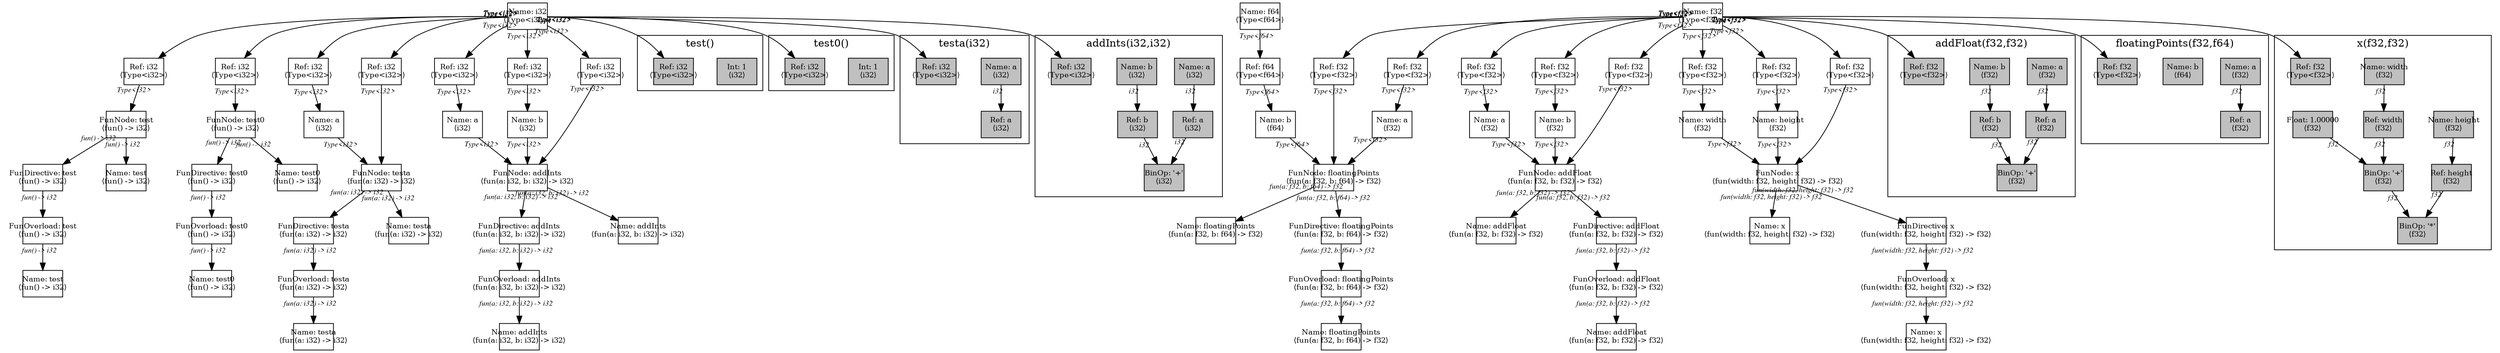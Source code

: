 digraph Document {
  node [shape=box,fixedsize=shape fontsize=10]
  1 [label="Name: i32\n⟨Type<i32>⟩", fillcolor=grey];
  2 [label="Name: f32\n⟨Type<f32>⟩", fillcolor=grey];
  3 [label="Name: f64\n⟨Type<f64>⟩", fillcolor=grey];
  4 [label="FunOverload: test\n⟨fun() -> i32⟩", fillcolor=grey];
  5 [label="FunDirective: test\n⟨fun() -> i32⟩", fillcolor=grey];
  6 [label="FunNode: test\n⟨fun() -> i32⟩", fillcolor=grey];
  7 [label="Ref: i32\n⟨Type<i32>⟩", fillcolor=grey];
  8 [label="Name: test\n⟨fun() -> i32⟩", fillcolor=grey];
  9 [label="Name: test\n⟨fun() -> i32⟩", fillcolor=grey];
  10 [label="FunOverload: test0\n⟨fun() -> i32⟩", fillcolor=grey];
  11 [label="FunDirective: test0\n⟨fun() -> i32⟩", fillcolor=grey];
  12 [label="FunNode: test0\n⟨fun() -> i32⟩", fillcolor=grey];
  13 [label="Ref: i32\n⟨Type<i32>⟩", fillcolor=grey];
  14 [label="Name: test0\n⟨fun() -> i32⟩", fillcolor=grey];
  15 [label="Name: test0\n⟨fun() -> i32⟩", fillcolor=grey];
  16 [label="FunOverload: testa\n⟨fun(a: i32) -> i32⟩", fillcolor=grey];
  17 [label="FunDirective: testa\n⟨fun(a: i32) -> i32⟩", fillcolor=grey];
  18 [label="FunNode: testa\n⟨fun(a: i32) -> i32⟩", fillcolor=grey];
  19 [label="Ref: i32\n⟨Type<i32>⟩", fillcolor=grey];
  20 [label="Name: a\n⟨i32⟩", fillcolor=grey];
  21 [label="Ref: i32\n⟨Type<i32>⟩", fillcolor=grey];
  22 [label="Name: testa\n⟨fun(a: i32) -> i32⟩", fillcolor=grey];
  23 [label="Name: testa\n⟨fun(a: i32) -> i32⟩", fillcolor=grey];
  24 [label="FunOverload: floatingPoints\n⟨fun(a: f32, b: f64) -> f32⟩", fillcolor=grey];
  25 [label="FunDirective: floatingPoints\n⟨fun(a: f32, b: f64) -> f32⟩", fillcolor=grey];
  26 [label="FunNode: floatingPoints\n⟨fun(a: f32, b: f64) -> f32⟩", fillcolor=grey];
  27 [label="Ref: f32\n⟨Type<f32>⟩", fillcolor=grey];
  28 [label="Name: a\n⟨f32⟩", fillcolor=grey];
  29 [label="Ref: f64\n⟨Type<f64>⟩", fillcolor=grey];
  30 [label="Name: b\n⟨f64⟩", fillcolor=grey];
  31 [label="Ref: f32\n⟨Type<f32>⟩", fillcolor=grey];
  32 [label="Name: floatingPoints\n⟨fun(a: f32, b: f64) -> f32⟩", fillcolor=grey];
  33 [label="Name: floatingPoints\n⟨fun(a: f32, b: f64) -> f32⟩", fillcolor=grey];
  34 [label="FunOverload: addFloat\n⟨fun(a: f32, b: f32) -> f32⟩", fillcolor=grey];
  35 [label="FunDirective: addFloat\n⟨fun(a: f32, b: f32) -> f32⟩", fillcolor=grey];
  36 [label="FunNode: addFloat\n⟨fun(a: f32, b: f32) -> f32⟩", fillcolor=grey];
  37 [label="Ref: f32\n⟨Type<f32>⟩", fillcolor=grey];
  38 [label="Name: a\n⟨f32⟩", fillcolor=grey];
  39 [label="Ref: f32\n⟨Type<f32>⟩", fillcolor=grey];
  40 [label="Name: b\n⟨f32⟩", fillcolor=grey];
  41 [label="Ref: f32\n⟨Type<f32>⟩", fillcolor=grey];
  42 [label="Name: addFloat\n⟨fun(a: f32, b: f32) -> f32⟩", fillcolor=grey];
  43 [label="Name: addFloat\n⟨fun(a: f32, b: f32) -> f32⟩", fillcolor=grey];
  44 [label="FunOverload: addInts\n⟨fun(a: i32, b: i32) -> i32⟩", fillcolor=grey];
  45 [label="FunDirective: addInts\n⟨fun(a: i32, b: i32) -> i32⟩", fillcolor=grey];
  46 [label="FunNode: addInts\n⟨fun(a: i32, b: i32) -> i32⟩", fillcolor=grey];
  47 [label="Ref: i32\n⟨Type<i32>⟩", fillcolor=grey];
  48 [label="Name: a\n⟨i32⟩", fillcolor=grey];
  49 [label="Ref: i32\n⟨Type<i32>⟩", fillcolor=grey];
  50 [label="Name: b\n⟨i32⟩", fillcolor=grey];
  51 [label="Ref: i32\n⟨Type<i32>⟩", fillcolor=grey];
  52 [label="Name: addInts\n⟨fun(a: i32, b: i32) -> i32⟩", fillcolor=grey];
  53 [label="Name: addInts\n⟨fun(a: i32, b: i32) -> i32⟩", fillcolor=grey];
  54 [label="FunOverload: x\n⟨fun(width: f32, height: f32) -> f32⟩", fillcolor=grey];
  55 [label="FunDirective: x\n⟨fun(width: f32, height: f32) -> f32⟩", fillcolor=grey];
  56 [label="FunNode: x\n⟨fun(width: f32, height: f32) -> f32⟩", fillcolor=grey];
  57 [label="Ref: f32\n⟨Type<f32>⟩", fillcolor=grey];
  58 [label="Name: width\n⟨f32⟩", fillcolor=grey];
  59 [label="Ref: f32\n⟨Type<f32>⟩", fillcolor=grey];
  60 [label="Name: height\n⟨f32⟩", fillcolor=grey];
  61 [label="Ref: f32\n⟨Type<f32>⟩", fillcolor=grey];
  62 [label="Name: x\n⟨fun(width: f32, height: f32) -> f32⟩", fillcolor=grey];
  63 [label="Name: x\n⟨fun(width: f32, height: f32) -> f32⟩", fillcolor=grey];
  subgraph cluster0 {
    node [style=filled, fillcolor=grey];
    64 [label="Int: 1\n⟨i32⟩", fillcolor=grey];
    65 [label="Ref: i32\n⟨Type<i32>⟩", fillcolor=grey];
  label = "test()";
}
  subgraph cluster1 {
    node [style=filled, fillcolor=grey];
    66 [label="Int: 1\n⟨i32⟩", fillcolor=grey];
    67 [label="Ref: i32\n⟨Type<i32>⟩", fillcolor=grey];
  label = "test0()";
}
  subgraph cluster2 {
    node [style=filled, fillcolor=grey];
    68 [label="Name: a\n⟨i32⟩", fillcolor=grey];
    69 [label="Ref: a\n⟨i32⟩", fillcolor=grey];
    70 [label="Ref: i32\n⟨Type<i32>⟩", fillcolor=grey];
    68 -> 69[taillabel="i32" labeldistance="1" fontname="times  italic" fontsize = 10 color="black" ];
  label = "testa(i32)";
}
  subgraph cluster3 {
    node [style=filled, fillcolor=grey];
    71 [label="Name: a\n⟨i32⟩", fillcolor=grey];
    72 [label="Name: b\n⟨i32⟩", fillcolor=grey];
    73 [label="BinOp: '+'\n⟨i32⟩", fillcolor=grey];
    74 [label="Ref: a\n⟨i32⟩", fillcolor=grey];
    75 [label="Ref: b\n⟨i32⟩", fillcolor=grey];
    76 [label="Ref: i32\n⟨Type<i32>⟩", fillcolor=grey];
    71 -> 74[taillabel="i32" labeldistance="1" fontname="times  italic" fontsize = 10 color="black" ];
    72 -> 75[taillabel="i32" labeldistance="1" fontname="times  italic" fontsize = 10 color="black" ];
    74 -> 73[taillabel="i32" labeldistance="1" fontname="times  italic" fontsize = 10 color="black" ];
    75 -> 73[taillabel="i32" labeldistance="1" fontname="times  italic" fontsize = 10 color="black" ];
  label = "addInts(i32,i32)";
}
  subgraph cluster4 {
    node [style=filled, fillcolor=grey];
    77 [label="Name: a\n⟨f32⟩", fillcolor=grey];
    78 [label="Name: b\n⟨f32⟩", fillcolor=grey];
    79 [label="BinOp: '+'\n⟨f32⟩", fillcolor=grey];
    80 [label="Ref: a\n⟨f32⟩", fillcolor=grey];
    81 [label="Ref: b\n⟨f32⟩", fillcolor=grey];
    82 [label="Ref: f32\n⟨Type<f32>⟩", fillcolor=grey];
    77 -> 80[taillabel="f32" labeldistance="1" fontname="times  italic" fontsize = 10 color="black" ];
    78 -> 81[taillabel="f32" labeldistance="1" fontname="times  italic" fontsize = 10 color="black" ];
    80 -> 79[taillabel="f32" labeldistance="1" fontname="times  italic" fontsize = 10 color="black" ];
    81 -> 79[taillabel="f32" labeldistance="1" fontname="times  italic" fontsize = 10 color="black" ];
  label = "addFloat(f32,f32)";
}
  subgraph cluster5 {
    node [style=filled, fillcolor=grey];
    83 [label="Name: width\n⟨f32⟩", fillcolor=grey];
    84 [label="Name: height\n⟨f32⟩", fillcolor=grey];
    85 [label="BinOp: '*'\n⟨f32⟩", fillcolor=grey];
    86 [label="BinOp: '+'\n⟨f32⟩", fillcolor=grey];
    87 [label="Ref: width\n⟨f32⟩", fillcolor=grey];
    88 [label="Float: 1.00000\n⟨f32⟩", fillcolor=grey];
    89 [label="Ref: height\n⟨f32⟩", fillcolor=grey];
    90 [label="Ref: f32\n⟨Type<f32>⟩", fillcolor=grey];
    83 -> 87[taillabel="f32" labeldistance="1" fontname="times  italic" fontsize = 10 color="black" ];
    84 -> 89[taillabel="f32" labeldistance="1" fontname="times  italic" fontsize = 10 color="black" ];
    86 -> 85[taillabel="f32" labeldistance="1" fontname="times  italic" fontsize = 10 color="black" ];
    87 -> 86[taillabel="f32" labeldistance="1" fontname="times  italic" fontsize = 10 color="black" ];
    88 -> 86[taillabel="f32" labeldistance="1" fontname="times  italic" fontsize = 10 color="black" ];
    89 -> 85[taillabel="f32" labeldistance="1" fontname="times  italic" fontsize = 10 color="black" ];
  label = "x(f32,f32)";
}
  subgraph cluster6 {
    node [style=filled, fillcolor=grey];
    91 [label="Name: a\n⟨f32⟩", fillcolor=grey];
    92 [label="Name: b\n⟨f64⟩", fillcolor=grey];
    93 [label="Ref: a\n⟨f32⟩", fillcolor=grey];
    94 [label="Ref: f32\n⟨Type<f32>⟩", fillcolor=grey];
    91 -> 93[taillabel="f32" labeldistance="1" fontname="times  italic" fontsize = 10 color="black" ];
  label = "floatingPoints(f32,f64)";
}
  1 -> 7[taillabel="Type<i32>" labeldistance="1" fontname="times  italic" fontsize = 10 color="black" ];
  1 -> 13[taillabel="Type<i32>" labeldistance="1" fontname="times  italic" fontsize = 10 color="black" ];
  1 -> 19[taillabel="Type<i32>" labeldistance="1" fontname="times  italic" fontsize = 10 color="black" ];
  1 -> 21[taillabel="Type<i32>" labeldistance="1" fontname="times  italic" fontsize = 10 color="black" ];
  1 -> 47[taillabel="Type<i32>" labeldistance="1" fontname="times  italic" fontsize = 10 color="black" ];
  1 -> 49[taillabel="Type<i32>" labeldistance="1" fontname="times  italic" fontsize = 10 color="black" ];
  1 -> 51[taillabel="Type<i32>" labeldistance="1" fontname="times  italic" fontsize = 10 color="black" ];
  1 -> 65[taillabel="Type<i32>" labeldistance="1" fontname="times  italic" fontsize = 10 color="black" ];
  1 -> 67[taillabel="Type<i32>" labeldistance="1" fontname="times  italic" fontsize = 10 color="black" ];
  1 -> 70[taillabel="Type<i32>" labeldistance="1" fontname="times  italic" fontsize = 10 color="black" ];
  1 -> 76[taillabel="Type<i32>" labeldistance="1" fontname="times  italic" fontsize = 10 color="black" ];
  2 -> 27[taillabel="Type<f32>" labeldistance="1" fontname="times  italic" fontsize = 10 color="black" ];
  2 -> 31[taillabel="Type<f32>" labeldistance="1" fontname="times  italic" fontsize = 10 color="black" ];
  2 -> 37[taillabel="Type<f32>" labeldistance="1" fontname="times  italic" fontsize = 10 color="black" ];
  2 -> 39[taillabel="Type<f32>" labeldistance="1" fontname="times  italic" fontsize = 10 color="black" ];
  2 -> 41[taillabel="Type<f32>" labeldistance="1" fontname="times  italic" fontsize = 10 color="black" ];
  2 -> 57[taillabel="Type<f32>" labeldistance="1" fontname="times  italic" fontsize = 10 color="black" ];
  2 -> 59[taillabel="Type<f32>" labeldistance="1" fontname="times  italic" fontsize = 10 color="black" ];
  2 -> 61[taillabel="Type<f32>" labeldistance="1" fontname="times  italic" fontsize = 10 color="black" ];
  2 -> 82[taillabel="Type<f32>" labeldistance="1" fontname="times  italic" fontsize = 10 color="black" ];
  2 -> 90[taillabel="Type<f32>" labeldistance="1" fontname="times  italic" fontsize = 10 color="black" ];
  2 -> 94[taillabel="Type<f32>" labeldistance="1" fontname="times  italic" fontsize = 10 color="black" ];
  3 -> 29[taillabel="Type<f64>" labeldistance="1" fontname="times  italic" fontsize = 10 color="black" ];
  4 -> 9[taillabel="fun() -> i32" labeldistance="1" fontname="times  italic" fontsize = 10 color="black" ];
  5 -> 4[taillabel="fun() -> i32" labeldistance="1" fontname="times  italic" fontsize = 10 color="black" ];
  6 -> 8[taillabel="fun() -> i32" labeldistance="1" fontname="times  italic" fontsize = 10 color="black" ];
  6 -> 5[taillabel="fun() -> i32" labeldistance="1" fontname="times  italic" fontsize = 10 color="black" ];
  7 -> 6[taillabel="Type<i32>" labeldistance="1" fontname="times  italic" fontsize = 10 color="black" ];
  10 -> 15[taillabel="fun() -> i32" labeldistance="1" fontname="times  italic" fontsize = 10 color="black" ];
  11 -> 10[taillabel="fun() -> i32" labeldistance="1" fontname="times  italic" fontsize = 10 color="black" ];
  12 -> 14[taillabel="fun() -> i32" labeldistance="1" fontname="times  italic" fontsize = 10 color="black" ];
  12 -> 11[taillabel="fun() -> i32" labeldistance="1" fontname="times  italic" fontsize = 10 color="black" ];
  13 -> 12[taillabel="Type<i32>" labeldistance="1" fontname="times  italic" fontsize = 10 color="black" ];
  16 -> 23[taillabel="fun(a: i32) -> i32" labeldistance="1" fontname="times  italic" fontsize = 10 color="black" ];
  17 -> 16[taillabel="fun(a: i32) -> i32" labeldistance="1" fontname="times  italic" fontsize = 10 color="black" ];
  18 -> 22[taillabel="fun(a: i32) -> i32" labeldistance="1" fontname="times  italic" fontsize = 10 color="black" ];
  18 -> 17[taillabel="fun(a: i32) -> i32" labeldistance="1" fontname="times  italic" fontsize = 10 color="black" ];
  19 -> 20[taillabel="Type<i32>" labeldistance="1" fontname="times  italic" fontsize = 10 color="black" ];
  20 -> 18[taillabel="Type<i32>" labeldistance="1" fontname="times  italic" fontsize = 10 color="black" ];
  21 -> 18[taillabel="Type<i32>" labeldistance="1" fontname="times  italic" fontsize = 10 color="black" ];
  24 -> 33[taillabel="fun(a: f32, b: f64) -> f32" labeldistance="1" fontname="times  italic" fontsize = 10 color="black" ];
  25 -> 24[taillabel="fun(a: f32, b: f64) -> f32" labeldistance="1" fontname="times  italic" fontsize = 10 color="black" ];
  26 -> 32[taillabel="fun(a: f32, b: f64) -> f32" labeldistance="1" fontname="times  italic" fontsize = 10 color="black" ];
  26 -> 25[taillabel="fun(a: f32, b: f64) -> f32" labeldistance="1" fontname="times  italic" fontsize = 10 color="black" ];
  27 -> 28[taillabel="Type<f32>" labeldistance="1" fontname="times  italic" fontsize = 10 color="black" ];
  28 -> 26[taillabel="Type<f32>" labeldistance="1" fontname="times  italic" fontsize = 10 color="black" ];
  29 -> 30[taillabel="Type<f64>" labeldistance="1" fontname="times  italic" fontsize = 10 color="black" ];
  30 -> 26[taillabel="Type<f64>" labeldistance="1" fontname="times  italic" fontsize = 10 color="black" ];
  31 -> 26[taillabel="Type<f32>" labeldistance="1" fontname="times  italic" fontsize = 10 color="black" ];
  34 -> 43[taillabel="fun(a: f32, b: f32) -> f32" labeldistance="1" fontname="times  italic" fontsize = 10 color="black" ];
  35 -> 34[taillabel="fun(a: f32, b: f32) -> f32" labeldistance="1" fontname="times  italic" fontsize = 10 color="black" ];
  36 -> 42[taillabel="fun(a: f32, b: f32) -> f32" labeldistance="1" fontname="times  italic" fontsize = 10 color="black" ];
  36 -> 35[taillabel="fun(a: f32, b: f32) -> f32" labeldistance="1" fontname="times  italic" fontsize = 10 color="black" ];
  37 -> 38[taillabel="Type<f32>" labeldistance="1" fontname="times  italic" fontsize = 10 color="black" ];
  38 -> 36[taillabel="Type<f32>" labeldistance="1" fontname="times  italic" fontsize = 10 color="black" ];
  39 -> 40[taillabel="Type<f32>" labeldistance="1" fontname="times  italic" fontsize = 10 color="black" ];
  40 -> 36[taillabel="Type<f32>" labeldistance="1" fontname="times  italic" fontsize = 10 color="black" ];
  41 -> 36[taillabel="Type<f32>" labeldistance="1" fontname="times  italic" fontsize = 10 color="black" ];
  44 -> 53[taillabel="fun(a: i32, b: i32) -> i32" labeldistance="1" fontname="times  italic" fontsize = 10 color="black" ];
  45 -> 44[taillabel="fun(a: i32, b: i32) -> i32" labeldistance="1" fontname="times  italic" fontsize = 10 color="black" ];
  46 -> 52[taillabel="fun(a: i32, b: i32) -> i32" labeldistance="1" fontname="times  italic" fontsize = 10 color="black" ];
  46 -> 45[taillabel="fun(a: i32, b: i32) -> i32" labeldistance="1" fontname="times  italic" fontsize = 10 color="black" ];
  47 -> 48[taillabel="Type<i32>" labeldistance="1" fontname="times  italic" fontsize = 10 color="black" ];
  48 -> 46[taillabel="Type<i32>" labeldistance="1" fontname="times  italic" fontsize = 10 color="black" ];
  49 -> 50[taillabel="Type<i32>" labeldistance="1" fontname="times  italic" fontsize = 10 color="black" ];
  50 -> 46[taillabel="Type<i32>" labeldistance="1" fontname="times  italic" fontsize = 10 color="black" ];
  51 -> 46[taillabel="Type<i32>" labeldistance="1" fontname="times  italic" fontsize = 10 color="black" ];
  54 -> 63[taillabel="fun(width: f32, height: f32) -> f32" labeldistance="1" fontname="times  italic" fontsize = 10 color="black" ];
  55 -> 54[taillabel="fun(width: f32, height: f32) -> f32" labeldistance="1" fontname="times  italic" fontsize = 10 color="black" ];
  56 -> 62[taillabel="fun(width: f32, height: f32) -> f32" labeldistance="1" fontname="times  italic" fontsize = 10 color="black" ];
  56 -> 55[taillabel="fun(width: f32, height: f32) -> f32" labeldistance="1" fontname="times  italic" fontsize = 10 color="black" ];
  57 -> 58[taillabel="Type<f32>" labeldistance="1" fontname="times  italic" fontsize = 10 color="black" ];
  58 -> 56[taillabel="Type<f32>" labeldistance="1" fontname="times  italic" fontsize = 10 color="black" ];
  59 -> 60[taillabel="Type<f32>" labeldistance="1" fontname="times  italic" fontsize = 10 color="black" ];
  60 -> 56[taillabel="Type<f32>" labeldistance="1" fontname="times  italic" fontsize = 10 color="black" ];
  61 -> 56[taillabel="Type<f32>" labeldistance="1" fontname="times  italic" fontsize = 10 color="black" ];
  label="";
}
